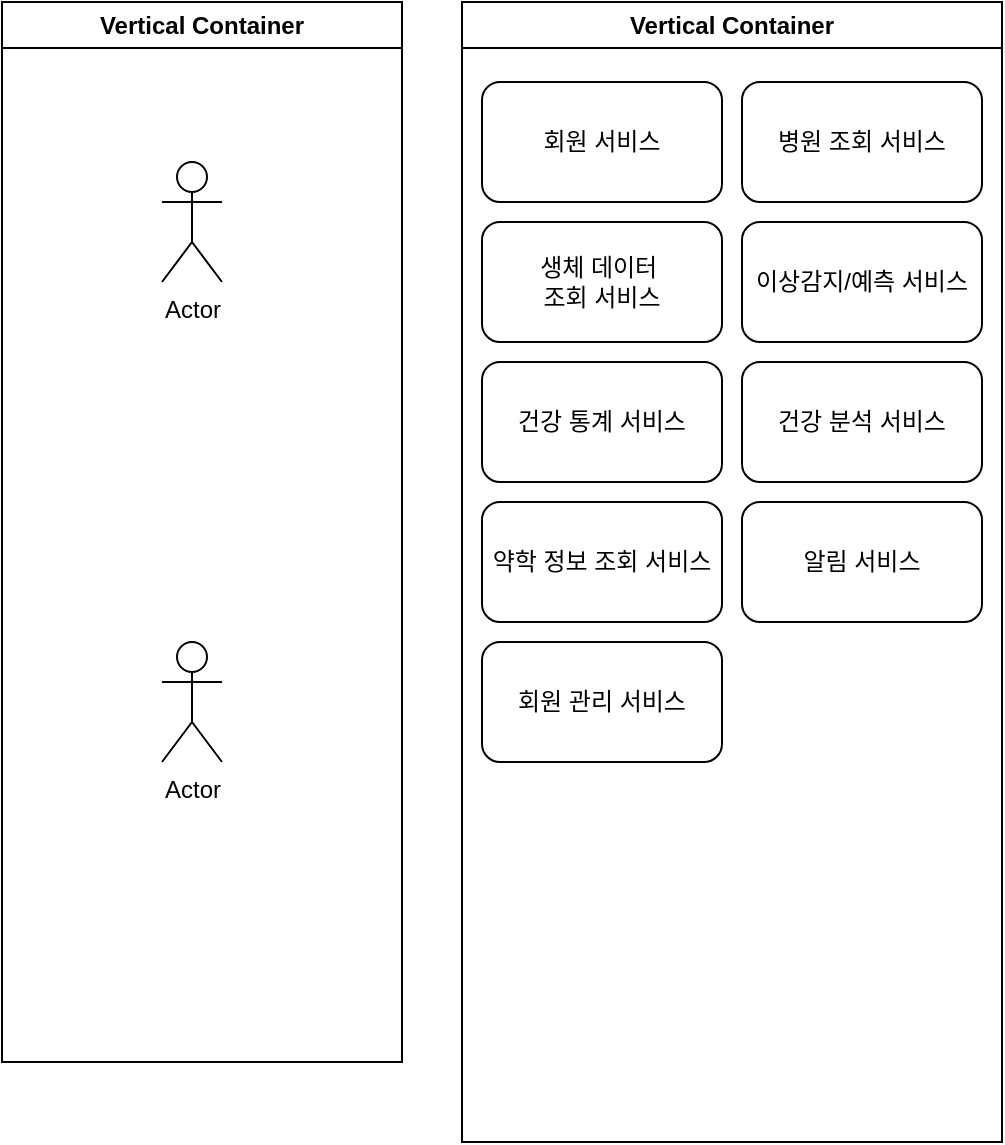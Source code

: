 <mxfile version="27.1.4">
  <diagram name="페이지-1" id="Gtsd6gQZXYwgZAP0GK-z">
    <mxGraphModel dx="1175" dy="1107" grid="1" gridSize="10" guides="1" tooltips="1" connect="1" arrows="1" fold="1" page="1" pageScale="1" pageWidth="1920" pageHeight="1080" math="0" shadow="0">
      <root>
        <mxCell id="0" />
        <mxCell id="1" parent="0" />
        <mxCell id="Vy-Tc7UsugdHc5kTpcv5-5" value="Vertical Container" style="swimlane;whiteSpace=wrap;html=1;" vertex="1" parent="1">
          <mxGeometry x="40" y="50" width="200" height="530" as="geometry" />
        </mxCell>
        <mxCell id="Vy-Tc7UsugdHc5kTpcv5-6" value="Actor" style="shape=umlActor;verticalLabelPosition=bottom;verticalAlign=top;html=1;outlineConnect=0;" vertex="1" parent="Vy-Tc7UsugdHc5kTpcv5-5">
          <mxGeometry x="80" y="80" width="30" height="60" as="geometry" />
        </mxCell>
        <mxCell id="Vy-Tc7UsugdHc5kTpcv5-7" value="Actor" style="shape=umlActor;verticalLabelPosition=bottom;verticalAlign=top;html=1;outlineConnect=0;" vertex="1" parent="Vy-Tc7UsugdHc5kTpcv5-5">
          <mxGeometry x="80" y="320" width="30" height="60" as="geometry" />
        </mxCell>
        <mxCell id="Vy-Tc7UsugdHc5kTpcv5-8" value="Vertical Container" style="swimlane;whiteSpace=wrap;html=1;" vertex="1" parent="1">
          <mxGeometry x="270" y="50" width="270" height="570" as="geometry" />
        </mxCell>
        <mxCell id="Vy-Tc7UsugdHc5kTpcv5-9" value="생체 데이터&amp;nbsp;&lt;div&gt;조회 서비스&lt;/div&gt;" style="rounded=1;whiteSpace=wrap;html=1;" vertex="1" parent="Vy-Tc7UsugdHc5kTpcv5-8">
          <mxGeometry x="10" y="110" width="120" height="60" as="geometry" />
        </mxCell>
        <mxCell id="Vy-Tc7UsugdHc5kTpcv5-10" value="건강 통계 서비스" style="rounded=1;whiteSpace=wrap;html=1;" vertex="1" parent="Vy-Tc7UsugdHc5kTpcv5-8">
          <mxGeometry x="10" y="180" width="120" height="60" as="geometry" />
        </mxCell>
        <mxCell id="Vy-Tc7UsugdHc5kTpcv5-11" value="이상감지/예측 서비스" style="rounded=1;whiteSpace=wrap;html=1;" vertex="1" parent="Vy-Tc7UsugdHc5kTpcv5-8">
          <mxGeometry x="140" y="110" width="120" height="60" as="geometry" />
        </mxCell>
        <mxCell id="Vy-Tc7UsugdHc5kTpcv5-12" value="건강 분석 서비스" style="rounded=1;whiteSpace=wrap;html=1;" vertex="1" parent="Vy-Tc7UsugdHc5kTpcv5-8">
          <mxGeometry x="140" y="180" width="120" height="60" as="geometry" />
        </mxCell>
        <mxCell id="Vy-Tc7UsugdHc5kTpcv5-13" value="약학 정보 조회 서비스" style="rounded=1;whiteSpace=wrap;html=1;" vertex="1" parent="Vy-Tc7UsugdHc5kTpcv5-8">
          <mxGeometry x="10" y="250" width="120" height="60" as="geometry" />
        </mxCell>
        <mxCell id="Vy-Tc7UsugdHc5kTpcv5-14" value="알림 서비스" style="rounded=1;whiteSpace=wrap;html=1;" vertex="1" parent="Vy-Tc7UsugdHc5kTpcv5-8">
          <mxGeometry x="140" y="250" width="120" height="60" as="geometry" />
        </mxCell>
        <mxCell id="Vy-Tc7UsugdHc5kTpcv5-15" value="회원 관리 서비스" style="rounded=1;whiteSpace=wrap;html=1;" vertex="1" parent="Vy-Tc7UsugdHc5kTpcv5-8">
          <mxGeometry x="10" y="320" width="120" height="60" as="geometry" />
        </mxCell>
        <mxCell id="Vy-Tc7UsugdHc5kTpcv5-16" value="회원 서비스" style="rounded=1;whiteSpace=wrap;html=1;" vertex="1" parent="Vy-Tc7UsugdHc5kTpcv5-8">
          <mxGeometry x="10" y="40" width="120" height="60" as="geometry" />
        </mxCell>
        <mxCell id="Vy-Tc7UsugdHc5kTpcv5-17" value="병원 조회 서비스" style="rounded=1;whiteSpace=wrap;html=1;" vertex="1" parent="Vy-Tc7UsugdHc5kTpcv5-8">
          <mxGeometry x="140" y="40" width="120" height="60" as="geometry" />
        </mxCell>
      </root>
    </mxGraphModel>
  </diagram>
</mxfile>
